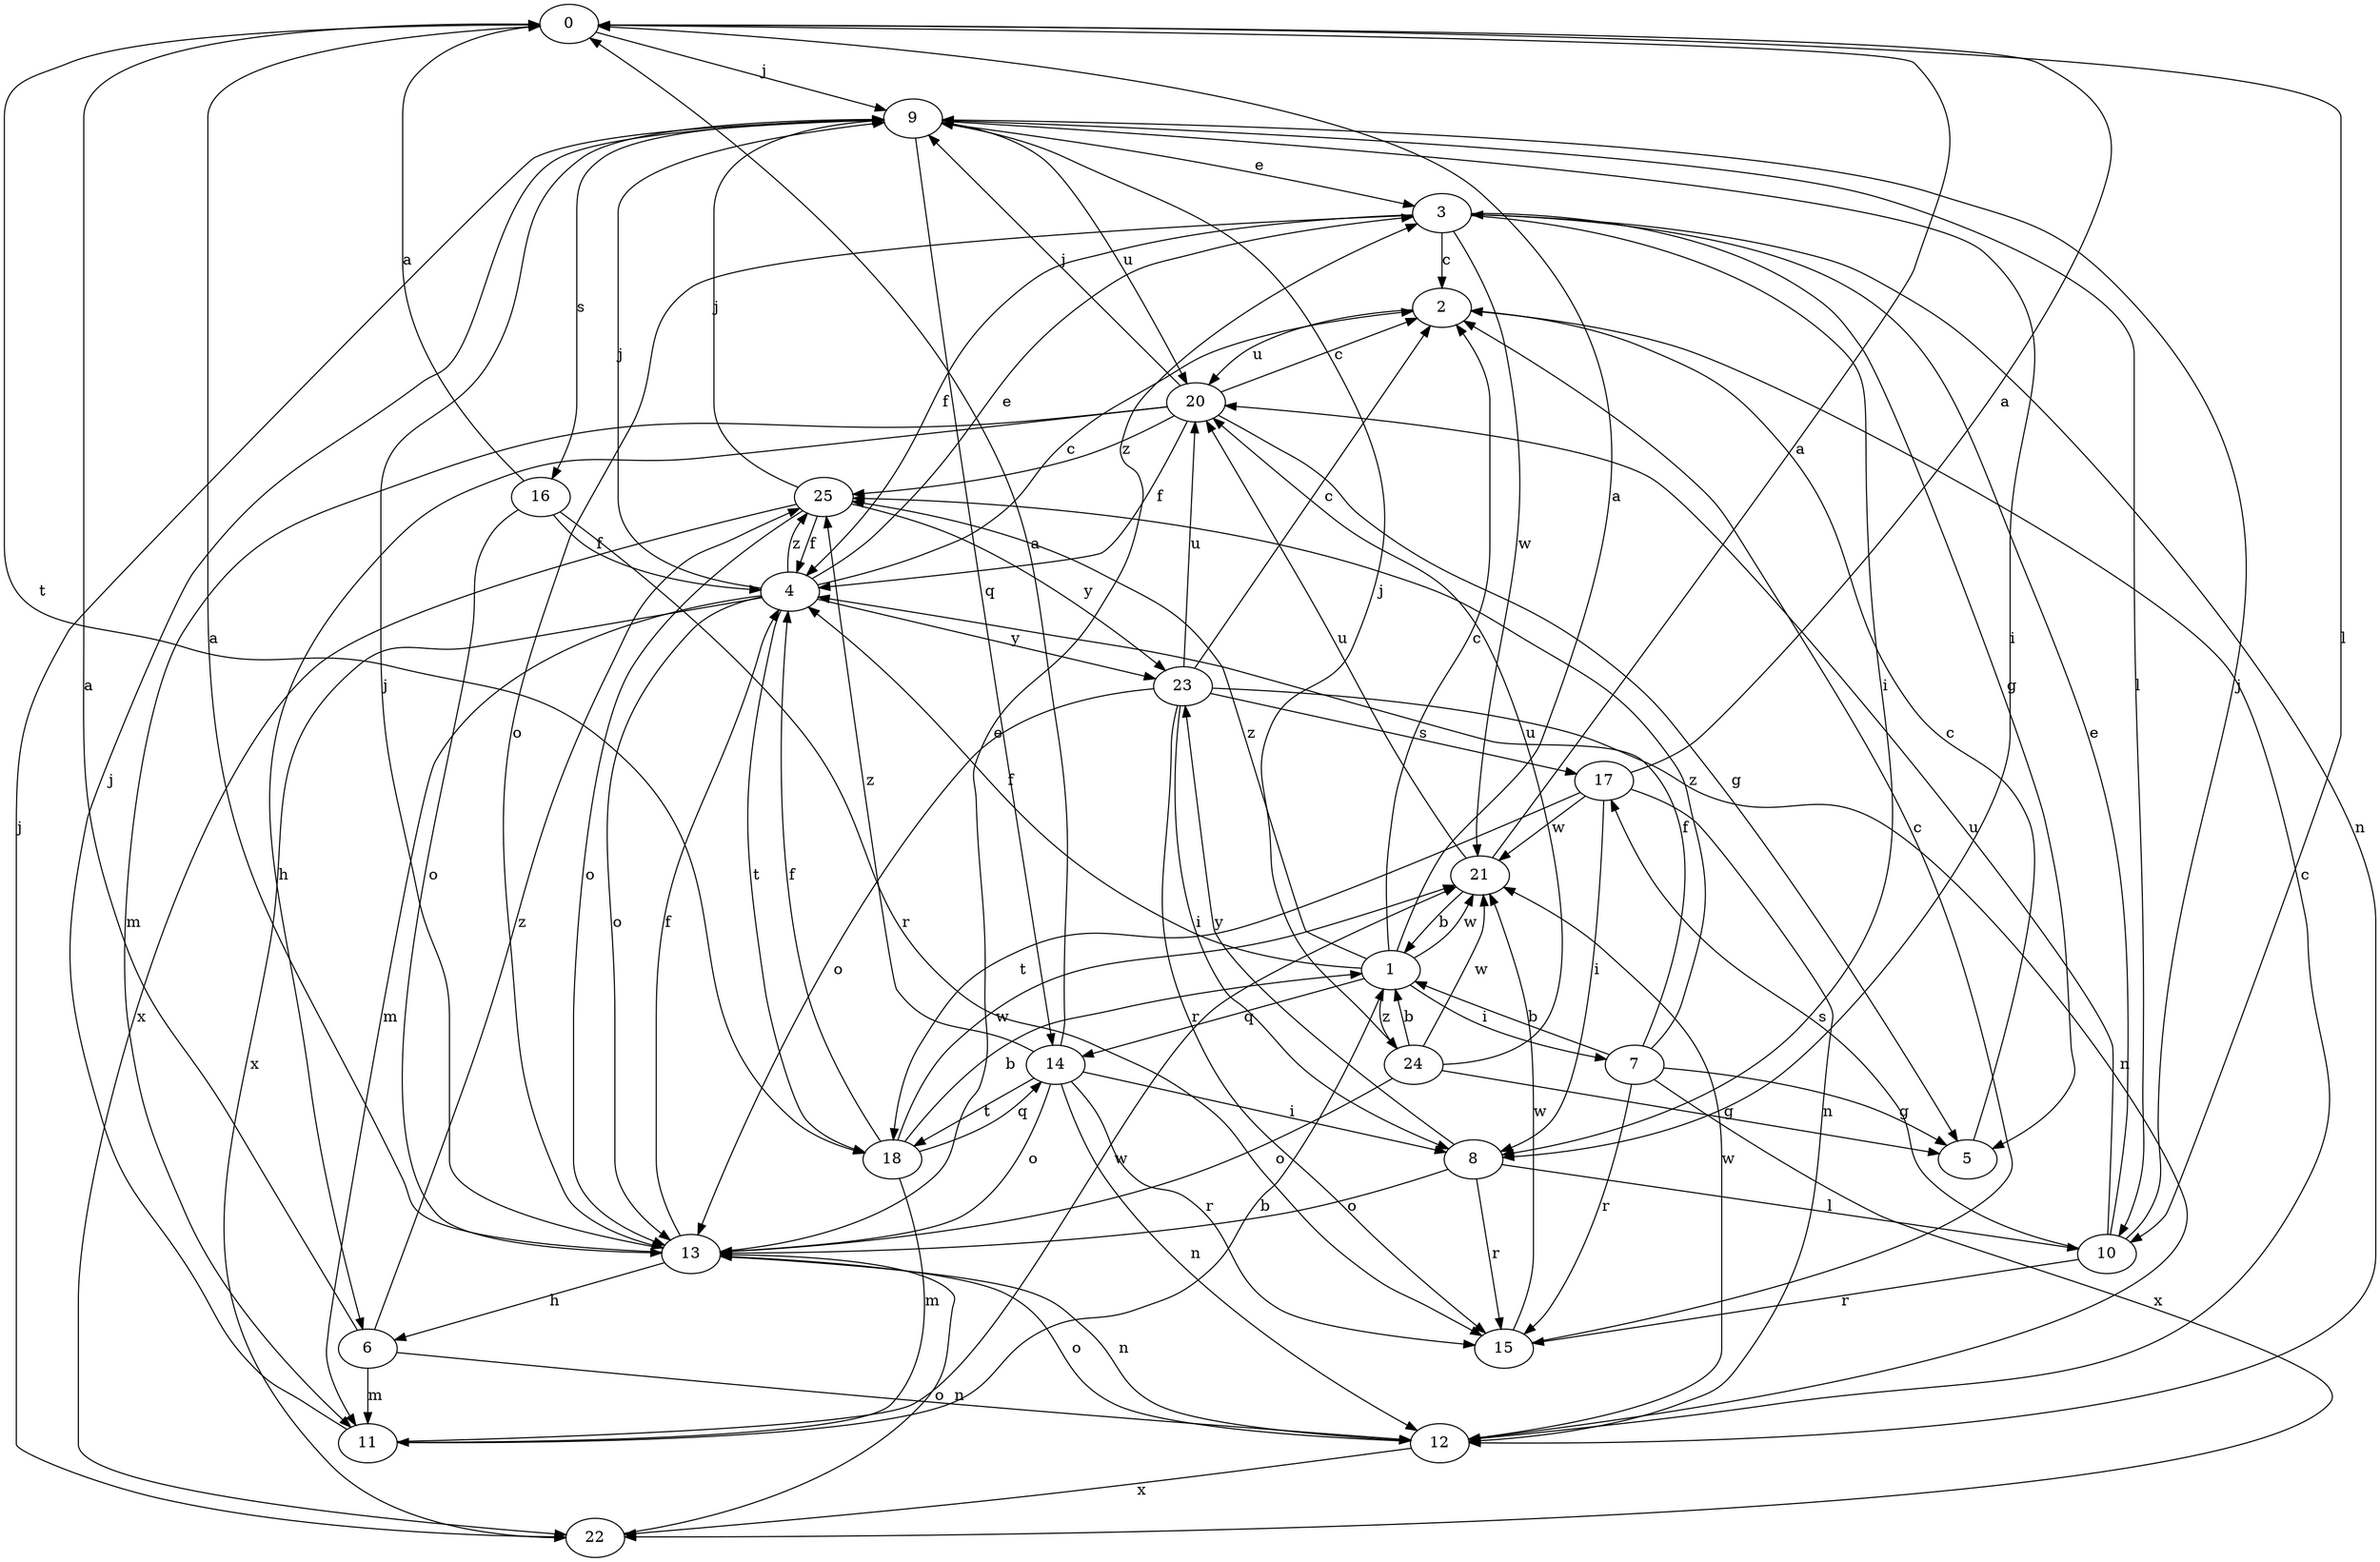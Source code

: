 strict digraph  {
0;
1;
2;
3;
4;
5;
6;
7;
8;
9;
10;
11;
12;
13;
14;
15;
16;
17;
18;
20;
21;
22;
23;
24;
25;
0 -> 9  [label=j];
0 -> 10  [label=l];
0 -> 18  [label=t];
1 -> 0  [label=a];
1 -> 2  [label=c];
1 -> 4  [label=f];
1 -> 7  [label=i];
1 -> 14  [label=q];
1 -> 21  [label=w];
1 -> 24  [label=z];
1 -> 25  [label=z];
2 -> 20  [label=u];
3 -> 2  [label=c];
3 -> 4  [label=f];
3 -> 5  [label=g];
3 -> 8  [label=i];
3 -> 12  [label=n];
3 -> 13  [label=o];
3 -> 21  [label=w];
4 -> 2  [label=c];
4 -> 3  [label=e];
4 -> 9  [label=j];
4 -> 11  [label=m];
4 -> 13  [label=o];
4 -> 18  [label=t];
4 -> 22  [label=x];
4 -> 23  [label=y];
4 -> 25  [label=z];
5 -> 2  [label=c];
6 -> 0  [label=a];
6 -> 11  [label=m];
6 -> 12  [label=n];
6 -> 25  [label=z];
7 -> 1  [label=b];
7 -> 4  [label=f];
7 -> 5  [label=g];
7 -> 15  [label=r];
7 -> 22  [label=x];
7 -> 25  [label=z];
8 -> 10  [label=l];
8 -> 13  [label=o];
8 -> 15  [label=r];
8 -> 23  [label=y];
9 -> 3  [label=e];
9 -> 8  [label=i];
9 -> 10  [label=l];
9 -> 14  [label=q];
9 -> 16  [label=s];
9 -> 20  [label=u];
10 -> 3  [label=e];
10 -> 9  [label=j];
10 -> 15  [label=r];
10 -> 17  [label=s];
10 -> 20  [label=u];
11 -> 1  [label=b];
11 -> 9  [label=j];
11 -> 21  [label=w];
12 -> 2  [label=c];
12 -> 13  [label=o];
12 -> 21  [label=w];
12 -> 22  [label=x];
13 -> 0  [label=a];
13 -> 3  [label=e];
13 -> 4  [label=f];
13 -> 6  [label=h];
13 -> 9  [label=j];
13 -> 12  [label=n];
14 -> 0  [label=a];
14 -> 8  [label=i];
14 -> 12  [label=n];
14 -> 13  [label=o];
14 -> 15  [label=r];
14 -> 18  [label=t];
14 -> 25  [label=z];
15 -> 2  [label=c];
15 -> 21  [label=w];
16 -> 0  [label=a];
16 -> 4  [label=f];
16 -> 13  [label=o];
16 -> 15  [label=r];
17 -> 0  [label=a];
17 -> 8  [label=i];
17 -> 12  [label=n];
17 -> 18  [label=t];
17 -> 21  [label=w];
18 -> 1  [label=b];
18 -> 4  [label=f];
18 -> 11  [label=m];
18 -> 14  [label=q];
18 -> 21  [label=w];
20 -> 2  [label=c];
20 -> 4  [label=f];
20 -> 5  [label=g];
20 -> 6  [label=h];
20 -> 9  [label=j];
20 -> 11  [label=m];
20 -> 25  [label=z];
21 -> 0  [label=a];
21 -> 1  [label=b];
21 -> 20  [label=u];
22 -> 9  [label=j];
22 -> 13  [label=o];
23 -> 2  [label=c];
23 -> 8  [label=i];
23 -> 12  [label=n];
23 -> 13  [label=o];
23 -> 15  [label=r];
23 -> 17  [label=s];
23 -> 20  [label=u];
24 -> 1  [label=b];
24 -> 5  [label=g];
24 -> 9  [label=j];
24 -> 13  [label=o];
24 -> 20  [label=u];
24 -> 21  [label=w];
25 -> 4  [label=f];
25 -> 9  [label=j];
25 -> 13  [label=o];
25 -> 22  [label=x];
25 -> 23  [label=y];
}
